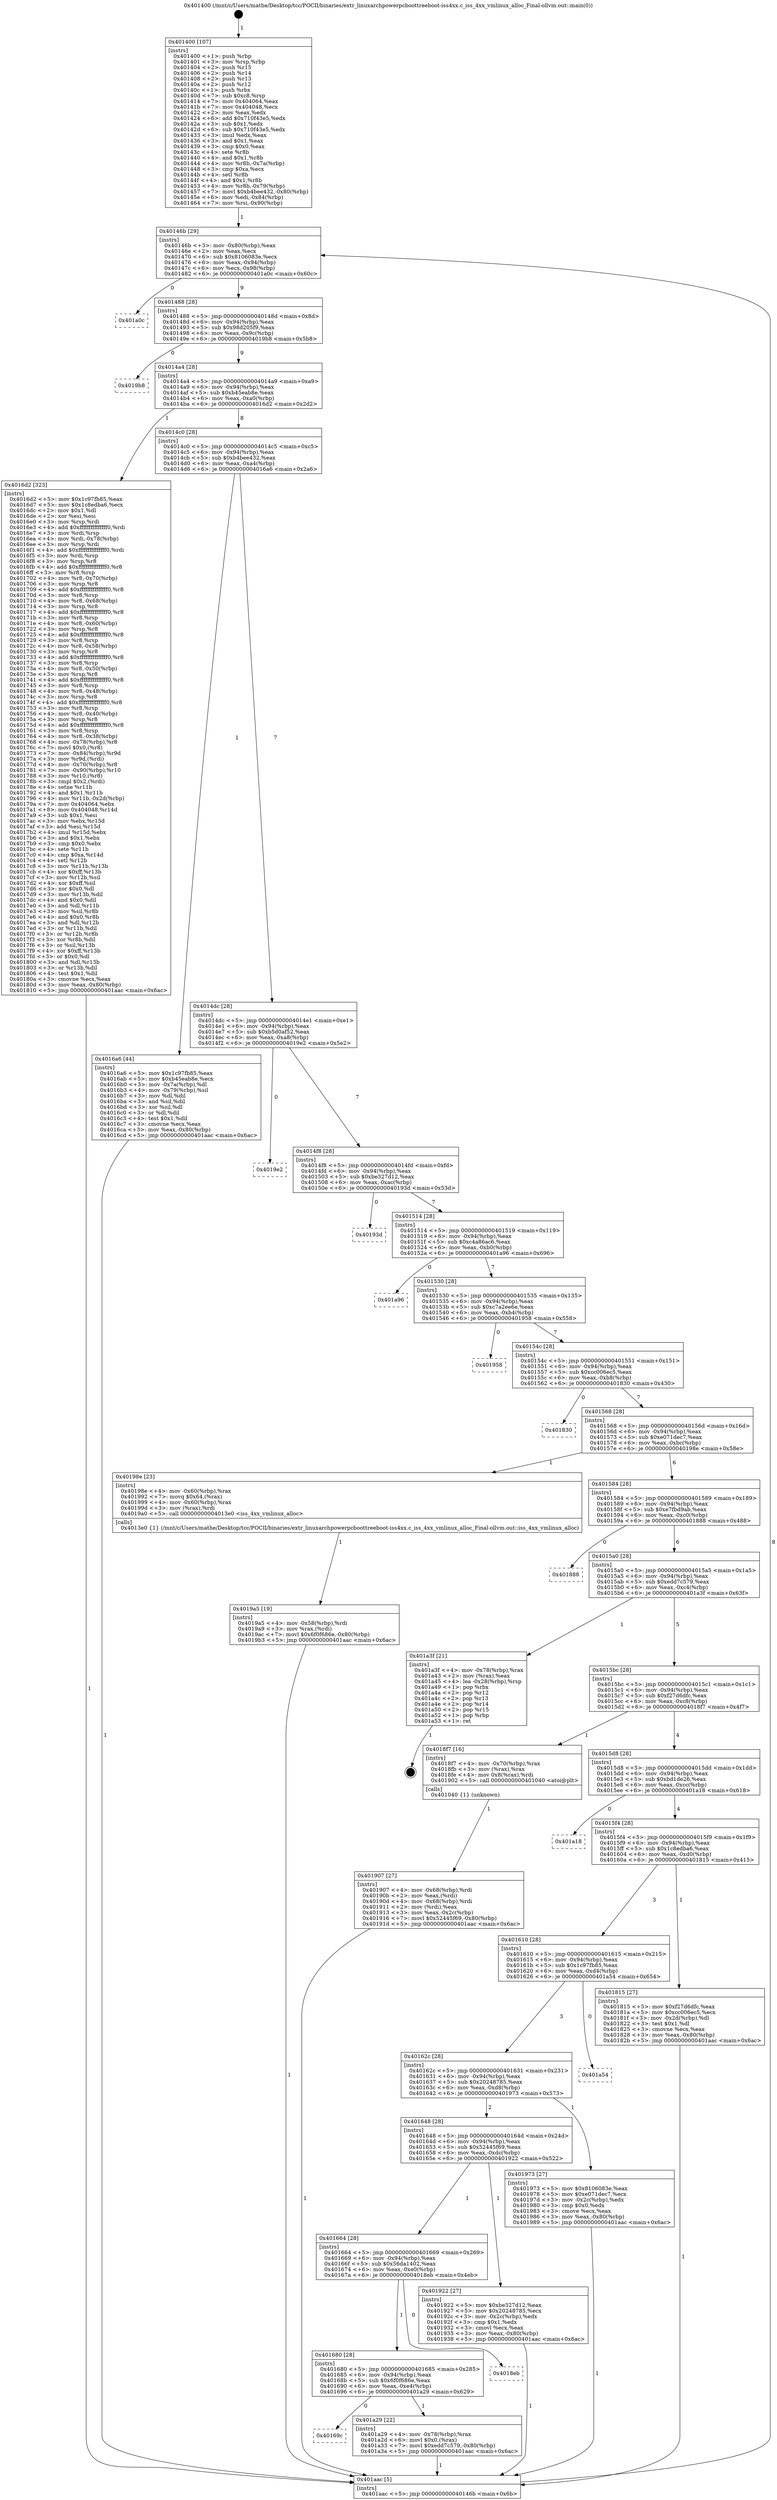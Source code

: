 digraph "0x401400" {
  label = "0x401400 (/mnt/c/Users/mathe/Desktop/tcc/POCII/binaries/extr_linuxarchpowerpcboottreeboot-iss4xx.c_iss_4xx_vmlinux_alloc_Final-ollvm.out::main(0))"
  labelloc = "t"
  node[shape=record]

  Entry [label="",width=0.3,height=0.3,shape=circle,fillcolor=black,style=filled]
  "0x40146b" [label="{
     0x40146b [29]\l
     | [instrs]\l
     &nbsp;&nbsp;0x40146b \<+3\>: mov -0x80(%rbp),%eax\l
     &nbsp;&nbsp;0x40146e \<+2\>: mov %eax,%ecx\l
     &nbsp;&nbsp;0x401470 \<+6\>: sub $0x8106083e,%ecx\l
     &nbsp;&nbsp;0x401476 \<+6\>: mov %eax,-0x94(%rbp)\l
     &nbsp;&nbsp;0x40147c \<+6\>: mov %ecx,-0x98(%rbp)\l
     &nbsp;&nbsp;0x401482 \<+6\>: je 0000000000401a0c \<main+0x60c\>\l
  }"]
  "0x401a0c" [label="{
     0x401a0c\l
  }", style=dashed]
  "0x401488" [label="{
     0x401488 [28]\l
     | [instrs]\l
     &nbsp;&nbsp;0x401488 \<+5\>: jmp 000000000040148d \<main+0x8d\>\l
     &nbsp;&nbsp;0x40148d \<+6\>: mov -0x94(%rbp),%eax\l
     &nbsp;&nbsp;0x401493 \<+5\>: sub $0x98d205f9,%eax\l
     &nbsp;&nbsp;0x401498 \<+6\>: mov %eax,-0x9c(%rbp)\l
     &nbsp;&nbsp;0x40149e \<+6\>: je 00000000004019b8 \<main+0x5b8\>\l
  }"]
  Exit [label="",width=0.3,height=0.3,shape=circle,fillcolor=black,style=filled,peripheries=2]
  "0x4019b8" [label="{
     0x4019b8\l
  }", style=dashed]
  "0x4014a4" [label="{
     0x4014a4 [28]\l
     | [instrs]\l
     &nbsp;&nbsp;0x4014a4 \<+5\>: jmp 00000000004014a9 \<main+0xa9\>\l
     &nbsp;&nbsp;0x4014a9 \<+6\>: mov -0x94(%rbp),%eax\l
     &nbsp;&nbsp;0x4014af \<+5\>: sub $0xb45eab8e,%eax\l
     &nbsp;&nbsp;0x4014b4 \<+6\>: mov %eax,-0xa0(%rbp)\l
     &nbsp;&nbsp;0x4014ba \<+6\>: je 00000000004016d2 \<main+0x2d2\>\l
  }"]
  "0x40169c" [label="{
     0x40169c\l
  }", style=dashed]
  "0x4016d2" [label="{
     0x4016d2 [323]\l
     | [instrs]\l
     &nbsp;&nbsp;0x4016d2 \<+5\>: mov $0x1c97fb85,%eax\l
     &nbsp;&nbsp;0x4016d7 \<+5\>: mov $0x1c8edba6,%ecx\l
     &nbsp;&nbsp;0x4016dc \<+2\>: mov $0x1,%dl\l
     &nbsp;&nbsp;0x4016de \<+2\>: xor %esi,%esi\l
     &nbsp;&nbsp;0x4016e0 \<+3\>: mov %rsp,%rdi\l
     &nbsp;&nbsp;0x4016e3 \<+4\>: add $0xfffffffffffffff0,%rdi\l
     &nbsp;&nbsp;0x4016e7 \<+3\>: mov %rdi,%rsp\l
     &nbsp;&nbsp;0x4016ea \<+4\>: mov %rdi,-0x78(%rbp)\l
     &nbsp;&nbsp;0x4016ee \<+3\>: mov %rsp,%rdi\l
     &nbsp;&nbsp;0x4016f1 \<+4\>: add $0xfffffffffffffff0,%rdi\l
     &nbsp;&nbsp;0x4016f5 \<+3\>: mov %rdi,%rsp\l
     &nbsp;&nbsp;0x4016f8 \<+3\>: mov %rsp,%r8\l
     &nbsp;&nbsp;0x4016fb \<+4\>: add $0xfffffffffffffff0,%r8\l
     &nbsp;&nbsp;0x4016ff \<+3\>: mov %r8,%rsp\l
     &nbsp;&nbsp;0x401702 \<+4\>: mov %r8,-0x70(%rbp)\l
     &nbsp;&nbsp;0x401706 \<+3\>: mov %rsp,%r8\l
     &nbsp;&nbsp;0x401709 \<+4\>: add $0xfffffffffffffff0,%r8\l
     &nbsp;&nbsp;0x40170d \<+3\>: mov %r8,%rsp\l
     &nbsp;&nbsp;0x401710 \<+4\>: mov %r8,-0x68(%rbp)\l
     &nbsp;&nbsp;0x401714 \<+3\>: mov %rsp,%r8\l
     &nbsp;&nbsp;0x401717 \<+4\>: add $0xfffffffffffffff0,%r8\l
     &nbsp;&nbsp;0x40171b \<+3\>: mov %r8,%rsp\l
     &nbsp;&nbsp;0x40171e \<+4\>: mov %r8,-0x60(%rbp)\l
     &nbsp;&nbsp;0x401722 \<+3\>: mov %rsp,%r8\l
     &nbsp;&nbsp;0x401725 \<+4\>: add $0xfffffffffffffff0,%r8\l
     &nbsp;&nbsp;0x401729 \<+3\>: mov %r8,%rsp\l
     &nbsp;&nbsp;0x40172c \<+4\>: mov %r8,-0x58(%rbp)\l
     &nbsp;&nbsp;0x401730 \<+3\>: mov %rsp,%r8\l
     &nbsp;&nbsp;0x401733 \<+4\>: add $0xfffffffffffffff0,%r8\l
     &nbsp;&nbsp;0x401737 \<+3\>: mov %r8,%rsp\l
     &nbsp;&nbsp;0x40173a \<+4\>: mov %r8,-0x50(%rbp)\l
     &nbsp;&nbsp;0x40173e \<+3\>: mov %rsp,%r8\l
     &nbsp;&nbsp;0x401741 \<+4\>: add $0xfffffffffffffff0,%r8\l
     &nbsp;&nbsp;0x401745 \<+3\>: mov %r8,%rsp\l
     &nbsp;&nbsp;0x401748 \<+4\>: mov %r8,-0x48(%rbp)\l
     &nbsp;&nbsp;0x40174c \<+3\>: mov %rsp,%r8\l
     &nbsp;&nbsp;0x40174f \<+4\>: add $0xfffffffffffffff0,%r8\l
     &nbsp;&nbsp;0x401753 \<+3\>: mov %r8,%rsp\l
     &nbsp;&nbsp;0x401756 \<+4\>: mov %r8,-0x40(%rbp)\l
     &nbsp;&nbsp;0x40175a \<+3\>: mov %rsp,%r8\l
     &nbsp;&nbsp;0x40175d \<+4\>: add $0xfffffffffffffff0,%r8\l
     &nbsp;&nbsp;0x401761 \<+3\>: mov %r8,%rsp\l
     &nbsp;&nbsp;0x401764 \<+4\>: mov %r8,-0x38(%rbp)\l
     &nbsp;&nbsp;0x401768 \<+4\>: mov -0x78(%rbp),%r8\l
     &nbsp;&nbsp;0x40176c \<+7\>: movl $0x0,(%r8)\l
     &nbsp;&nbsp;0x401773 \<+7\>: mov -0x84(%rbp),%r9d\l
     &nbsp;&nbsp;0x40177a \<+3\>: mov %r9d,(%rdi)\l
     &nbsp;&nbsp;0x40177d \<+4\>: mov -0x70(%rbp),%r8\l
     &nbsp;&nbsp;0x401781 \<+7\>: mov -0x90(%rbp),%r10\l
     &nbsp;&nbsp;0x401788 \<+3\>: mov %r10,(%r8)\l
     &nbsp;&nbsp;0x40178b \<+3\>: cmpl $0x2,(%rdi)\l
     &nbsp;&nbsp;0x40178e \<+4\>: setne %r11b\l
     &nbsp;&nbsp;0x401792 \<+4\>: and $0x1,%r11b\l
     &nbsp;&nbsp;0x401796 \<+4\>: mov %r11b,-0x2d(%rbp)\l
     &nbsp;&nbsp;0x40179a \<+7\>: mov 0x404064,%ebx\l
     &nbsp;&nbsp;0x4017a1 \<+8\>: mov 0x404048,%r14d\l
     &nbsp;&nbsp;0x4017a9 \<+3\>: sub $0x1,%esi\l
     &nbsp;&nbsp;0x4017ac \<+3\>: mov %ebx,%r15d\l
     &nbsp;&nbsp;0x4017af \<+3\>: add %esi,%r15d\l
     &nbsp;&nbsp;0x4017b2 \<+4\>: imul %r15d,%ebx\l
     &nbsp;&nbsp;0x4017b6 \<+3\>: and $0x1,%ebx\l
     &nbsp;&nbsp;0x4017b9 \<+3\>: cmp $0x0,%ebx\l
     &nbsp;&nbsp;0x4017bc \<+4\>: sete %r11b\l
     &nbsp;&nbsp;0x4017c0 \<+4\>: cmp $0xa,%r14d\l
     &nbsp;&nbsp;0x4017c4 \<+4\>: setl %r12b\l
     &nbsp;&nbsp;0x4017c8 \<+3\>: mov %r11b,%r13b\l
     &nbsp;&nbsp;0x4017cb \<+4\>: xor $0xff,%r13b\l
     &nbsp;&nbsp;0x4017cf \<+3\>: mov %r12b,%sil\l
     &nbsp;&nbsp;0x4017d2 \<+4\>: xor $0xff,%sil\l
     &nbsp;&nbsp;0x4017d6 \<+3\>: xor $0x0,%dl\l
     &nbsp;&nbsp;0x4017d9 \<+3\>: mov %r13b,%dil\l
     &nbsp;&nbsp;0x4017dc \<+4\>: and $0x0,%dil\l
     &nbsp;&nbsp;0x4017e0 \<+3\>: and %dl,%r11b\l
     &nbsp;&nbsp;0x4017e3 \<+3\>: mov %sil,%r8b\l
     &nbsp;&nbsp;0x4017e6 \<+4\>: and $0x0,%r8b\l
     &nbsp;&nbsp;0x4017ea \<+3\>: and %dl,%r12b\l
     &nbsp;&nbsp;0x4017ed \<+3\>: or %r11b,%dil\l
     &nbsp;&nbsp;0x4017f0 \<+3\>: or %r12b,%r8b\l
     &nbsp;&nbsp;0x4017f3 \<+3\>: xor %r8b,%dil\l
     &nbsp;&nbsp;0x4017f6 \<+3\>: or %sil,%r13b\l
     &nbsp;&nbsp;0x4017f9 \<+4\>: xor $0xff,%r13b\l
     &nbsp;&nbsp;0x4017fd \<+3\>: or $0x0,%dl\l
     &nbsp;&nbsp;0x401800 \<+3\>: and %dl,%r13b\l
     &nbsp;&nbsp;0x401803 \<+3\>: or %r13b,%dil\l
     &nbsp;&nbsp;0x401806 \<+4\>: test $0x1,%dil\l
     &nbsp;&nbsp;0x40180a \<+3\>: cmovne %ecx,%eax\l
     &nbsp;&nbsp;0x40180d \<+3\>: mov %eax,-0x80(%rbp)\l
     &nbsp;&nbsp;0x401810 \<+5\>: jmp 0000000000401aac \<main+0x6ac\>\l
  }"]
  "0x4014c0" [label="{
     0x4014c0 [28]\l
     | [instrs]\l
     &nbsp;&nbsp;0x4014c0 \<+5\>: jmp 00000000004014c5 \<main+0xc5\>\l
     &nbsp;&nbsp;0x4014c5 \<+6\>: mov -0x94(%rbp),%eax\l
     &nbsp;&nbsp;0x4014cb \<+5\>: sub $0xb4bee432,%eax\l
     &nbsp;&nbsp;0x4014d0 \<+6\>: mov %eax,-0xa4(%rbp)\l
     &nbsp;&nbsp;0x4014d6 \<+6\>: je 00000000004016a6 \<main+0x2a6\>\l
  }"]
  "0x401a29" [label="{
     0x401a29 [22]\l
     | [instrs]\l
     &nbsp;&nbsp;0x401a29 \<+4\>: mov -0x78(%rbp),%rax\l
     &nbsp;&nbsp;0x401a2d \<+6\>: movl $0x0,(%rax)\l
     &nbsp;&nbsp;0x401a33 \<+7\>: movl $0xedd7c579,-0x80(%rbp)\l
     &nbsp;&nbsp;0x401a3a \<+5\>: jmp 0000000000401aac \<main+0x6ac\>\l
  }"]
  "0x4016a6" [label="{
     0x4016a6 [44]\l
     | [instrs]\l
     &nbsp;&nbsp;0x4016a6 \<+5\>: mov $0x1c97fb85,%eax\l
     &nbsp;&nbsp;0x4016ab \<+5\>: mov $0xb45eab8e,%ecx\l
     &nbsp;&nbsp;0x4016b0 \<+3\>: mov -0x7a(%rbp),%dl\l
     &nbsp;&nbsp;0x4016b3 \<+4\>: mov -0x79(%rbp),%sil\l
     &nbsp;&nbsp;0x4016b7 \<+3\>: mov %dl,%dil\l
     &nbsp;&nbsp;0x4016ba \<+3\>: and %sil,%dil\l
     &nbsp;&nbsp;0x4016bd \<+3\>: xor %sil,%dl\l
     &nbsp;&nbsp;0x4016c0 \<+3\>: or %dl,%dil\l
     &nbsp;&nbsp;0x4016c3 \<+4\>: test $0x1,%dil\l
     &nbsp;&nbsp;0x4016c7 \<+3\>: cmovne %ecx,%eax\l
     &nbsp;&nbsp;0x4016ca \<+3\>: mov %eax,-0x80(%rbp)\l
     &nbsp;&nbsp;0x4016cd \<+5\>: jmp 0000000000401aac \<main+0x6ac\>\l
  }"]
  "0x4014dc" [label="{
     0x4014dc [28]\l
     | [instrs]\l
     &nbsp;&nbsp;0x4014dc \<+5\>: jmp 00000000004014e1 \<main+0xe1\>\l
     &nbsp;&nbsp;0x4014e1 \<+6\>: mov -0x94(%rbp),%eax\l
     &nbsp;&nbsp;0x4014e7 \<+5\>: sub $0xb5d0af52,%eax\l
     &nbsp;&nbsp;0x4014ec \<+6\>: mov %eax,-0xa8(%rbp)\l
     &nbsp;&nbsp;0x4014f2 \<+6\>: je 00000000004019e2 \<main+0x5e2\>\l
  }"]
  "0x401aac" [label="{
     0x401aac [5]\l
     | [instrs]\l
     &nbsp;&nbsp;0x401aac \<+5\>: jmp 000000000040146b \<main+0x6b\>\l
  }"]
  "0x401400" [label="{
     0x401400 [107]\l
     | [instrs]\l
     &nbsp;&nbsp;0x401400 \<+1\>: push %rbp\l
     &nbsp;&nbsp;0x401401 \<+3\>: mov %rsp,%rbp\l
     &nbsp;&nbsp;0x401404 \<+2\>: push %r15\l
     &nbsp;&nbsp;0x401406 \<+2\>: push %r14\l
     &nbsp;&nbsp;0x401408 \<+2\>: push %r13\l
     &nbsp;&nbsp;0x40140a \<+2\>: push %r12\l
     &nbsp;&nbsp;0x40140c \<+1\>: push %rbx\l
     &nbsp;&nbsp;0x40140d \<+7\>: sub $0xc8,%rsp\l
     &nbsp;&nbsp;0x401414 \<+7\>: mov 0x404064,%eax\l
     &nbsp;&nbsp;0x40141b \<+7\>: mov 0x404048,%ecx\l
     &nbsp;&nbsp;0x401422 \<+2\>: mov %eax,%edx\l
     &nbsp;&nbsp;0x401424 \<+6\>: add $0x710f43e5,%edx\l
     &nbsp;&nbsp;0x40142a \<+3\>: sub $0x1,%edx\l
     &nbsp;&nbsp;0x40142d \<+6\>: sub $0x710f43e5,%edx\l
     &nbsp;&nbsp;0x401433 \<+3\>: imul %edx,%eax\l
     &nbsp;&nbsp;0x401436 \<+3\>: and $0x1,%eax\l
     &nbsp;&nbsp;0x401439 \<+3\>: cmp $0x0,%eax\l
     &nbsp;&nbsp;0x40143c \<+4\>: sete %r8b\l
     &nbsp;&nbsp;0x401440 \<+4\>: and $0x1,%r8b\l
     &nbsp;&nbsp;0x401444 \<+4\>: mov %r8b,-0x7a(%rbp)\l
     &nbsp;&nbsp;0x401448 \<+3\>: cmp $0xa,%ecx\l
     &nbsp;&nbsp;0x40144b \<+4\>: setl %r8b\l
     &nbsp;&nbsp;0x40144f \<+4\>: and $0x1,%r8b\l
     &nbsp;&nbsp;0x401453 \<+4\>: mov %r8b,-0x79(%rbp)\l
     &nbsp;&nbsp;0x401457 \<+7\>: movl $0xb4bee432,-0x80(%rbp)\l
     &nbsp;&nbsp;0x40145e \<+6\>: mov %edi,-0x84(%rbp)\l
     &nbsp;&nbsp;0x401464 \<+7\>: mov %rsi,-0x90(%rbp)\l
  }"]
  "0x401680" [label="{
     0x401680 [28]\l
     | [instrs]\l
     &nbsp;&nbsp;0x401680 \<+5\>: jmp 0000000000401685 \<main+0x285\>\l
     &nbsp;&nbsp;0x401685 \<+6\>: mov -0x94(%rbp),%eax\l
     &nbsp;&nbsp;0x40168b \<+5\>: sub $0x6f0f686e,%eax\l
     &nbsp;&nbsp;0x401690 \<+6\>: mov %eax,-0xe4(%rbp)\l
     &nbsp;&nbsp;0x401696 \<+6\>: je 0000000000401a29 \<main+0x629\>\l
  }"]
  "0x4018eb" [label="{
     0x4018eb\l
  }", style=dashed]
  "0x4019e2" [label="{
     0x4019e2\l
  }", style=dashed]
  "0x4014f8" [label="{
     0x4014f8 [28]\l
     | [instrs]\l
     &nbsp;&nbsp;0x4014f8 \<+5\>: jmp 00000000004014fd \<main+0xfd\>\l
     &nbsp;&nbsp;0x4014fd \<+6\>: mov -0x94(%rbp),%eax\l
     &nbsp;&nbsp;0x401503 \<+5\>: sub $0xbe327d12,%eax\l
     &nbsp;&nbsp;0x401508 \<+6\>: mov %eax,-0xac(%rbp)\l
     &nbsp;&nbsp;0x40150e \<+6\>: je 000000000040193d \<main+0x53d\>\l
  }"]
  "0x4019a5" [label="{
     0x4019a5 [19]\l
     | [instrs]\l
     &nbsp;&nbsp;0x4019a5 \<+4\>: mov -0x58(%rbp),%rdi\l
     &nbsp;&nbsp;0x4019a9 \<+3\>: mov %rax,(%rdi)\l
     &nbsp;&nbsp;0x4019ac \<+7\>: movl $0x6f0f686e,-0x80(%rbp)\l
     &nbsp;&nbsp;0x4019b3 \<+5\>: jmp 0000000000401aac \<main+0x6ac\>\l
  }"]
  "0x40193d" [label="{
     0x40193d\l
  }", style=dashed]
  "0x401514" [label="{
     0x401514 [28]\l
     | [instrs]\l
     &nbsp;&nbsp;0x401514 \<+5\>: jmp 0000000000401519 \<main+0x119\>\l
     &nbsp;&nbsp;0x401519 \<+6\>: mov -0x94(%rbp),%eax\l
     &nbsp;&nbsp;0x40151f \<+5\>: sub $0xc4a86ac6,%eax\l
     &nbsp;&nbsp;0x401524 \<+6\>: mov %eax,-0xb0(%rbp)\l
     &nbsp;&nbsp;0x40152a \<+6\>: je 0000000000401a96 \<main+0x696\>\l
  }"]
  "0x401664" [label="{
     0x401664 [28]\l
     | [instrs]\l
     &nbsp;&nbsp;0x401664 \<+5\>: jmp 0000000000401669 \<main+0x269\>\l
     &nbsp;&nbsp;0x401669 \<+6\>: mov -0x94(%rbp),%eax\l
     &nbsp;&nbsp;0x40166f \<+5\>: sub $0x56da1402,%eax\l
     &nbsp;&nbsp;0x401674 \<+6\>: mov %eax,-0xe0(%rbp)\l
     &nbsp;&nbsp;0x40167a \<+6\>: je 00000000004018eb \<main+0x4eb\>\l
  }"]
  "0x401a96" [label="{
     0x401a96\l
  }", style=dashed]
  "0x401530" [label="{
     0x401530 [28]\l
     | [instrs]\l
     &nbsp;&nbsp;0x401530 \<+5\>: jmp 0000000000401535 \<main+0x135\>\l
     &nbsp;&nbsp;0x401535 \<+6\>: mov -0x94(%rbp),%eax\l
     &nbsp;&nbsp;0x40153b \<+5\>: sub $0xc7a2ee6e,%eax\l
     &nbsp;&nbsp;0x401540 \<+6\>: mov %eax,-0xb4(%rbp)\l
     &nbsp;&nbsp;0x401546 \<+6\>: je 0000000000401958 \<main+0x558\>\l
  }"]
  "0x401922" [label="{
     0x401922 [27]\l
     | [instrs]\l
     &nbsp;&nbsp;0x401922 \<+5\>: mov $0xbe327d12,%eax\l
     &nbsp;&nbsp;0x401927 \<+5\>: mov $0x20248785,%ecx\l
     &nbsp;&nbsp;0x40192c \<+3\>: mov -0x2c(%rbp),%edx\l
     &nbsp;&nbsp;0x40192f \<+3\>: cmp $0x1,%edx\l
     &nbsp;&nbsp;0x401932 \<+3\>: cmovl %ecx,%eax\l
     &nbsp;&nbsp;0x401935 \<+3\>: mov %eax,-0x80(%rbp)\l
     &nbsp;&nbsp;0x401938 \<+5\>: jmp 0000000000401aac \<main+0x6ac\>\l
  }"]
  "0x401958" [label="{
     0x401958\l
  }", style=dashed]
  "0x40154c" [label="{
     0x40154c [28]\l
     | [instrs]\l
     &nbsp;&nbsp;0x40154c \<+5\>: jmp 0000000000401551 \<main+0x151\>\l
     &nbsp;&nbsp;0x401551 \<+6\>: mov -0x94(%rbp),%eax\l
     &nbsp;&nbsp;0x401557 \<+5\>: sub $0xcc006ec5,%eax\l
     &nbsp;&nbsp;0x40155c \<+6\>: mov %eax,-0xb8(%rbp)\l
     &nbsp;&nbsp;0x401562 \<+6\>: je 0000000000401830 \<main+0x430\>\l
  }"]
  "0x401648" [label="{
     0x401648 [28]\l
     | [instrs]\l
     &nbsp;&nbsp;0x401648 \<+5\>: jmp 000000000040164d \<main+0x24d\>\l
     &nbsp;&nbsp;0x40164d \<+6\>: mov -0x94(%rbp),%eax\l
     &nbsp;&nbsp;0x401653 \<+5\>: sub $0x52445f69,%eax\l
     &nbsp;&nbsp;0x401658 \<+6\>: mov %eax,-0xdc(%rbp)\l
     &nbsp;&nbsp;0x40165e \<+6\>: je 0000000000401922 \<main+0x522\>\l
  }"]
  "0x401830" [label="{
     0x401830\l
  }", style=dashed]
  "0x401568" [label="{
     0x401568 [28]\l
     | [instrs]\l
     &nbsp;&nbsp;0x401568 \<+5\>: jmp 000000000040156d \<main+0x16d\>\l
     &nbsp;&nbsp;0x40156d \<+6\>: mov -0x94(%rbp),%eax\l
     &nbsp;&nbsp;0x401573 \<+5\>: sub $0xe071dec7,%eax\l
     &nbsp;&nbsp;0x401578 \<+6\>: mov %eax,-0xbc(%rbp)\l
     &nbsp;&nbsp;0x40157e \<+6\>: je 000000000040198e \<main+0x58e\>\l
  }"]
  "0x401973" [label="{
     0x401973 [27]\l
     | [instrs]\l
     &nbsp;&nbsp;0x401973 \<+5\>: mov $0x8106083e,%eax\l
     &nbsp;&nbsp;0x401978 \<+5\>: mov $0xe071dec7,%ecx\l
     &nbsp;&nbsp;0x40197d \<+3\>: mov -0x2c(%rbp),%edx\l
     &nbsp;&nbsp;0x401980 \<+3\>: cmp $0x0,%edx\l
     &nbsp;&nbsp;0x401983 \<+3\>: cmove %ecx,%eax\l
     &nbsp;&nbsp;0x401986 \<+3\>: mov %eax,-0x80(%rbp)\l
     &nbsp;&nbsp;0x401989 \<+5\>: jmp 0000000000401aac \<main+0x6ac\>\l
  }"]
  "0x40198e" [label="{
     0x40198e [23]\l
     | [instrs]\l
     &nbsp;&nbsp;0x40198e \<+4\>: mov -0x60(%rbp),%rax\l
     &nbsp;&nbsp;0x401992 \<+7\>: movq $0x64,(%rax)\l
     &nbsp;&nbsp;0x401999 \<+4\>: mov -0x60(%rbp),%rax\l
     &nbsp;&nbsp;0x40199d \<+3\>: mov (%rax),%rdi\l
     &nbsp;&nbsp;0x4019a0 \<+5\>: call 00000000004013e0 \<iss_4xx_vmlinux_alloc\>\l
     | [calls]\l
     &nbsp;&nbsp;0x4013e0 \{1\} (/mnt/c/Users/mathe/Desktop/tcc/POCII/binaries/extr_linuxarchpowerpcboottreeboot-iss4xx.c_iss_4xx_vmlinux_alloc_Final-ollvm.out::iss_4xx_vmlinux_alloc)\l
  }"]
  "0x401584" [label="{
     0x401584 [28]\l
     | [instrs]\l
     &nbsp;&nbsp;0x401584 \<+5\>: jmp 0000000000401589 \<main+0x189\>\l
     &nbsp;&nbsp;0x401589 \<+6\>: mov -0x94(%rbp),%eax\l
     &nbsp;&nbsp;0x40158f \<+5\>: sub $0xe7fbd9ab,%eax\l
     &nbsp;&nbsp;0x401594 \<+6\>: mov %eax,-0xc0(%rbp)\l
     &nbsp;&nbsp;0x40159a \<+6\>: je 0000000000401888 \<main+0x488\>\l
  }"]
  "0x40162c" [label="{
     0x40162c [28]\l
     | [instrs]\l
     &nbsp;&nbsp;0x40162c \<+5\>: jmp 0000000000401631 \<main+0x231\>\l
     &nbsp;&nbsp;0x401631 \<+6\>: mov -0x94(%rbp),%eax\l
     &nbsp;&nbsp;0x401637 \<+5\>: sub $0x20248785,%eax\l
     &nbsp;&nbsp;0x40163c \<+6\>: mov %eax,-0xd8(%rbp)\l
     &nbsp;&nbsp;0x401642 \<+6\>: je 0000000000401973 \<main+0x573\>\l
  }"]
  "0x401888" [label="{
     0x401888\l
  }", style=dashed]
  "0x4015a0" [label="{
     0x4015a0 [28]\l
     | [instrs]\l
     &nbsp;&nbsp;0x4015a0 \<+5\>: jmp 00000000004015a5 \<main+0x1a5\>\l
     &nbsp;&nbsp;0x4015a5 \<+6\>: mov -0x94(%rbp),%eax\l
     &nbsp;&nbsp;0x4015ab \<+5\>: sub $0xedd7c579,%eax\l
     &nbsp;&nbsp;0x4015b0 \<+6\>: mov %eax,-0xc4(%rbp)\l
     &nbsp;&nbsp;0x4015b6 \<+6\>: je 0000000000401a3f \<main+0x63f\>\l
  }"]
  "0x401a54" [label="{
     0x401a54\l
  }", style=dashed]
  "0x401a3f" [label="{
     0x401a3f [21]\l
     | [instrs]\l
     &nbsp;&nbsp;0x401a3f \<+4\>: mov -0x78(%rbp),%rax\l
     &nbsp;&nbsp;0x401a43 \<+2\>: mov (%rax),%eax\l
     &nbsp;&nbsp;0x401a45 \<+4\>: lea -0x28(%rbp),%rsp\l
     &nbsp;&nbsp;0x401a49 \<+1\>: pop %rbx\l
     &nbsp;&nbsp;0x401a4a \<+2\>: pop %r12\l
     &nbsp;&nbsp;0x401a4c \<+2\>: pop %r13\l
     &nbsp;&nbsp;0x401a4e \<+2\>: pop %r14\l
     &nbsp;&nbsp;0x401a50 \<+2\>: pop %r15\l
     &nbsp;&nbsp;0x401a52 \<+1\>: pop %rbp\l
     &nbsp;&nbsp;0x401a53 \<+1\>: ret\l
  }"]
  "0x4015bc" [label="{
     0x4015bc [28]\l
     | [instrs]\l
     &nbsp;&nbsp;0x4015bc \<+5\>: jmp 00000000004015c1 \<main+0x1c1\>\l
     &nbsp;&nbsp;0x4015c1 \<+6\>: mov -0x94(%rbp),%eax\l
     &nbsp;&nbsp;0x4015c7 \<+5\>: sub $0xf27d6dfc,%eax\l
     &nbsp;&nbsp;0x4015cc \<+6\>: mov %eax,-0xc8(%rbp)\l
     &nbsp;&nbsp;0x4015d2 \<+6\>: je 00000000004018f7 \<main+0x4f7\>\l
  }"]
  "0x401907" [label="{
     0x401907 [27]\l
     | [instrs]\l
     &nbsp;&nbsp;0x401907 \<+4\>: mov -0x68(%rbp),%rdi\l
     &nbsp;&nbsp;0x40190b \<+2\>: mov %eax,(%rdi)\l
     &nbsp;&nbsp;0x40190d \<+4\>: mov -0x68(%rbp),%rdi\l
     &nbsp;&nbsp;0x401911 \<+2\>: mov (%rdi),%eax\l
     &nbsp;&nbsp;0x401913 \<+3\>: mov %eax,-0x2c(%rbp)\l
     &nbsp;&nbsp;0x401916 \<+7\>: movl $0x52445f69,-0x80(%rbp)\l
     &nbsp;&nbsp;0x40191d \<+5\>: jmp 0000000000401aac \<main+0x6ac\>\l
  }"]
  "0x4018f7" [label="{
     0x4018f7 [16]\l
     | [instrs]\l
     &nbsp;&nbsp;0x4018f7 \<+4\>: mov -0x70(%rbp),%rax\l
     &nbsp;&nbsp;0x4018fb \<+3\>: mov (%rax),%rax\l
     &nbsp;&nbsp;0x4018fe \<+4\>: mov 0x8(%rax),%rdi\l
     &nbsp;&nbsp;0x401902 \<+5\>: call 0000000000401040 \<atoi@plt\>\l
     | [calls]\l
     &nbsp;&nbsp;0x401040 \{1\} (unknown)\l
  }"]
  "0x4015d8" [label="{
     0x4015d8 [28]\l
     | [instrs]\l
     &nbsp;&nbsp;0x4015d8 \<+5\>: jmp 00000000004015dd \<main+0x1dd\>\l
     &nbsp;&nbsp;0x4015dd \<+6\>: mov -0x94(%rbp),%eax\l
     &nbsp;&nbsp;0x4015e3 \<+5\>: sub $0xbd1de26,%eax\l
     &nbsp;&nbsp;0x4015e8 \<+6\>: mov %eax,-0xcc(%rbp)\l
     &nbsp;&nbsp;0x4015ee \<+6\>: je 0000000000401a18 \<main+0x618\>\l
  }"]
  "0x401610" [label="{
     0x401610 [28]\l
     | [instrs]\l
     &nbsp;&nbsp;0x401610 \<+5\>: jmp 0000000000401615 \<main+0x215\>\l
     &nbsp;&nbsp;0x401615 \<+6\>: mov -0x94(%rbp),%eax\l
     &nbsp;&nbsp;0x40161b \<+5\>: sub $0x1c97fb85,%eax\l
     &nbsp;&nbsp;0x401620 \<+6\>: mov %eax,-0xd4(%rbp)\l
     &nbsp;&nbsp;0x401626 \<+6\>: je 0000000000401a54 \<main+0x654\>\l
  }"]
  "0x401a18" [label="{
     0x401a18\l
  }", style=dashed]
  "0x4015f4" [label="{
     0x4015f4 [28]\l
     | [instrs]\l
     &nbsp;&nbsp;0x4015f4 \<+5\>: jmp 00000000004015f9 \<main+0x1f9\>\l
     &nbsp;&nbsp;0x4015f9 \<+6\>: mov -0x94(%rbp),%eax\l
     &nbsp;&nbsp;0x4015ff \<+5\>: sub $0x1c8edba6,%eax\l
     &nbsp;&nbsp;0x401604 \<+6\>: mov %eax,-0xd0(%rbp)\l
     &nbsp;&nbsp;0x40160a \<+6\>: je 0000000000401815 \<main+0x415\>\l
  }"]
  "0x401815" [label="{
     0x401815 [27]\l
     | [instrs]\l
     &nbsp;&nbsp;0x401815 \<+5\>: mov $0xf27d6dfc,%eax\l
     &nbsp;&nbsp;0x40181a \<+5\>: mov $0xcc006ec5,%ecx\l
     &nbsp;&nbsp;0x40181f \<+3\>: mov -0x2d(%rbp),%dl\l
     &nbsp;&nbsp;0x401822 \<+3\>: test $0x1,%dl\l
     &nbsp;&nbsp;0x401825 \<+3\>: cmovne %ecx,%eax\l
     &nbsp;&nbsp;0x401828 \<+3\>: mov %eax,-0x80(%rbp)\l
     &nbsp;&nbsp;0x40182b \<+5\>: jmp 0000000000401aac \<main+0x6ac\>\l
  }"]
  Entry -> "0x401400" [label=" 1"]
  "0x40146b" -> "0x401a0c" [label=" 0"]
  "0x40146b" -> "0x401488" [label=" 9"]
  "0x401a3f" -> Exit [label=" 1"]
  "0x401488" -> "0x4019b8" [label=" 0"]
  "0x401488" -> "0x4014a4" [label=" 9"]
  "0x401a29" -> "0x401aac" [label=" 1"]
  "0x4014a4" -> "0x4016d2" [label=" 1"]
  "0x4014a4" -> "0x4014c0" [label=" 8"]
  "0x401680" -> "0x40169c" [label=" 0"]
  "0x4014c0" -> "0x4016a6" [label=" 1"]
  "0x4014c0" -> "0x4014dc" [label=" 7"]
  "0x4016a6" -> "0x401aac" [label=" 1"]
  "0x401400" -> "0x40146b" [label=" 1"]
  "0x401aac" -> "0x40146b" [label=" 8"]
  "0x401680" -> "0x401a29" [label=" 1"]
  "0x4016d2" -> "0x401aac" [label=" 1"]
  "0x401664" -> "0x401680" [label=" 1"]
  "0x4014dc" -> "0x4019e2" [label=" 0"]
  "0x4014dc" -> "0x4014f8" [label=" 7"]
  "0x401664" -> "0x4018eb" [label=" 0"]
  "0x4014f8" -> "0x40193d" [label=" 0"]
  "0x4014f8" -> "0x401514" [label=" 7"]
  "0x4019a5" -> "0x401aac" [label=" 1"]
  "0x401514" -> "0x401a96" [label=" 0"]
  "0x401514" -> "0x401530" [label=" 7"]
  "0x40198e" -> "0x4019a5" [label=" 1"]
  "0x401530" -> "0x401958" [label=" 0"]
  "0x401530" -> "0x40154c" [label=" 7"]
  "0x401973" -> "0x401aac" [label=" 1"]
  "0x40154c" -> "0x401830" [label=" 0"]
  "0x40154c" -> "0x401568" [label=" 7"]
  "0x401648" -> "0x401664" [label=" 1"]
  "0x401568" -> "0x40198e" [label=" 1"]
  "0x401568" -> "0x401584" [label=" 6"]
  "0x401648" -> "0x401922" [label=" 1"]
  "0x401584" -> "0x401888" [label=" 0"]
  "0x401584" -> "0x4015a0" [label=" 6"]
  "0x40162c" -> "0x401648" [label=" 2"]
  "0x4015a0" -> "0x401a3f" [label=" 1"]
  "0x4015a0" -> "0x4015bc" [label=" 5"]
  "0x40162c" -> "0x401973" [label=" 1"]
  "0x4015bc" -> "0x4018f7" [label=" 1"]
  "0x4015bc" -> "0x4015d8" [label=" 4"]
  "0x401610" -> "0x40162c" [label=" 3"]
  "0x4015d8" -> "0x401a18" [label=" 0"]
  "0x4015d8" -> "0x4015f4" [label=" 4"]
  "0x401610" -> "0x401a54" [label=" 0"]
  "0x4015f4" -> "0x401815" [label=" 1"]
  "0x4015f4" -> "0x401610" [label=" 3"]
  "0x401815" -> "0x401aac" [label=" 1"]
  "0x4018f7" -> "0x401907" [label=" 1"]
  "0x401907" -> "0x401aac" [label=" 1"]
  "0x401922" -> "0x401aac" [label=" 1"]
}
